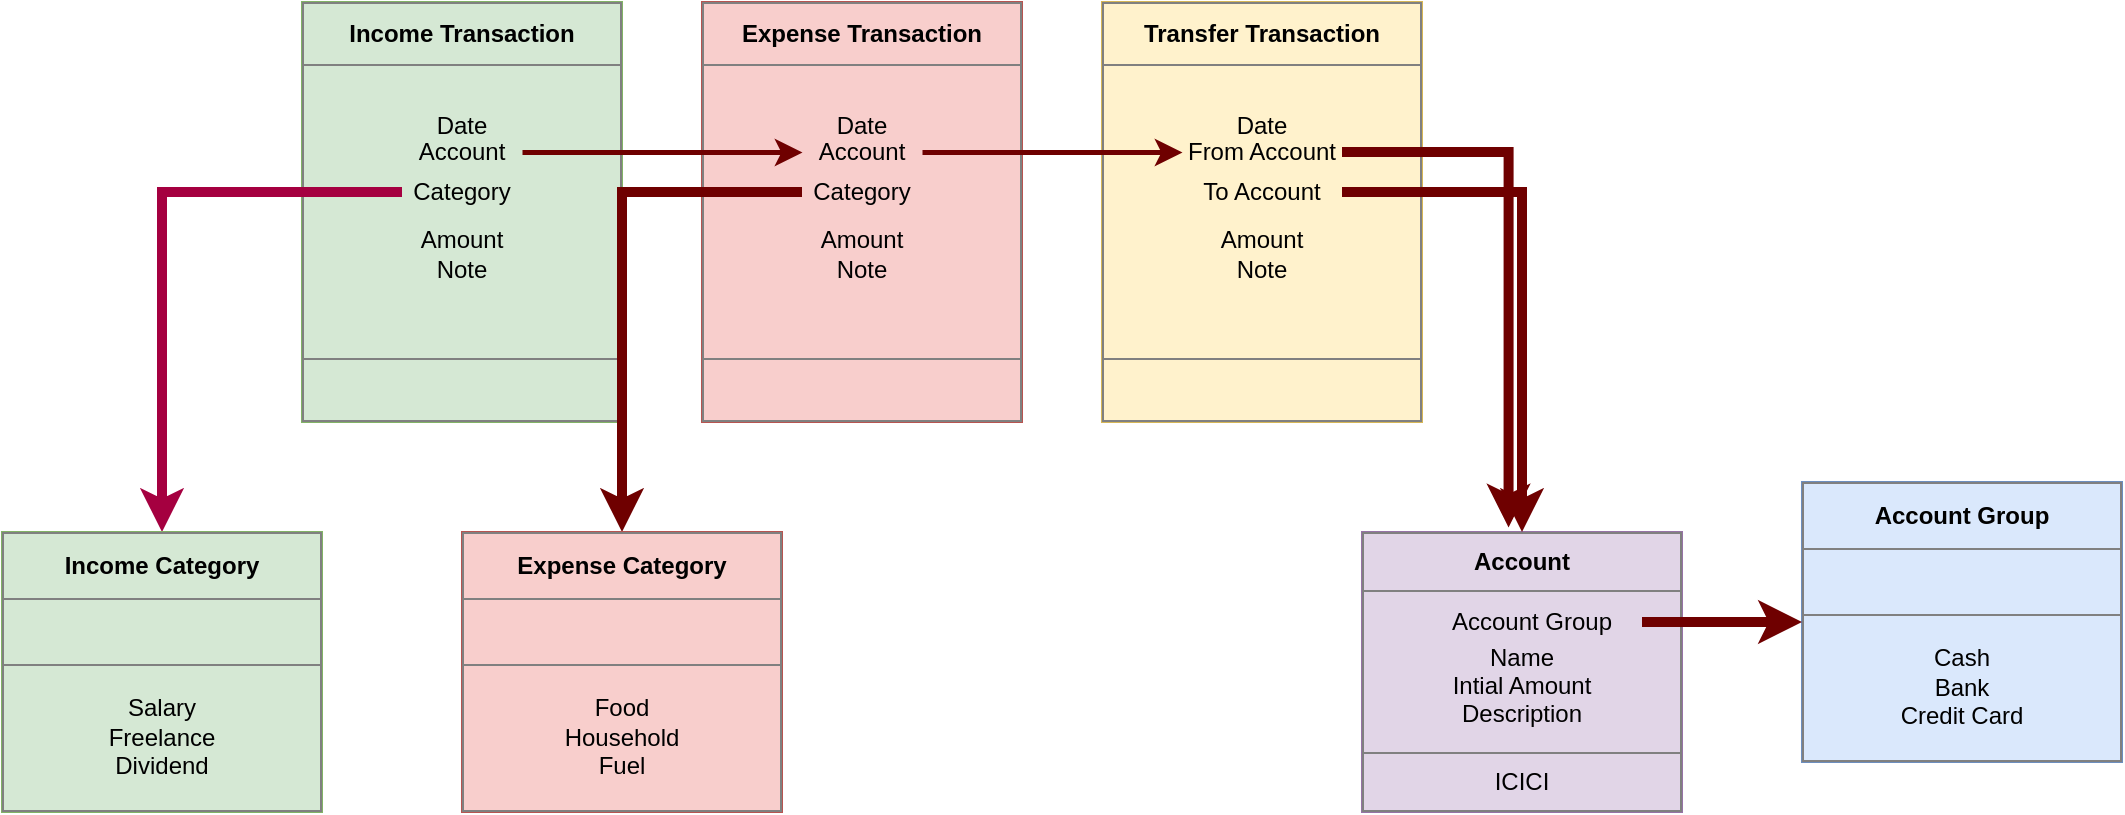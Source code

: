 <mxfile version="15.8.4" type="device"><diagram id="9UyA0YPQasOydrw2CI0v" name="Page-1"><mxGraphModel dx="1483" dy="927" grid="1" gridSize="10" guides="1" tooltips="1" connect="1" arrows="1" fold="1" page="1" pageScale="1" pageWidth="850" pageHeight="1100" math="0" shadow="0"><root><mxCell id="0"/><mxCell id="1" parent="0"/><mxCell id="e0cGzcU9_EBwbaJRPb5s-1" value="&lt;table border=&quot;1&quot; width=&quot;100%&quot; cellpadding=&quot;4&quot; style=&quot;width: 100% ; height: 100% ; border-collapse: collapse&quot;&gt;&lt;tbody&gt;&lt;tr&gt;&lt;th align=&quot;center&quot;&gt;&lt;b&gt;Account Group&lt;/b&gt;&lt;/th&gt;&lt;/tr&gt;&lt;tr&gt;&lt;td align=&quot;center&quot;&gt;&lt;br&gt;&lt;/td&gt;&lt;/tr&gt;&lt;tr&gt;&lt;td align=&quot;center&quot;&gt;Cash&lt;br&gt;Bank&lt;br&gt;Credit Card&lt;/td&gt;&lt;/tr&gt;&lt;/tbody&gt;&lt;/table&gt;" style="text;html=1;strokeColor=#6c8ebf;fillColor=#dae8fc;overflow=fill;" vertex="1" parent="1"><mxGeometry x="940" y="350" width="160" height="140" as="geometry"/></mxCell><mxCell id="e0cGzcU9_EBwbaJRPb5s-2" value="&lt;table border=&quot;1&quot; width=&quot;100%&quot; cellpadding=&quot;4&quot; style=&quot;width: 100% ; height: 100% ; border-collapse: collapse&quot;&gt;&lt;tbody&gt;&lt;tr&gt;&lt;th align=&quot;center&quot;&gt;&lt;b&gt;Account&lt;/b&gt;&lt;/th&gt;&lt;/tr&gt;&lt;tr&gt;&lt;td align=&quot;center&quot;&gt;&lt;br&gt;Name&lt;br&gt;Intial Amount&lt;br&gt;Description&lt;/td&gt;&lt;/tr&gt;&lt;tr&gt;&lt;td align=&quot;center&quot;&gt;ICICI&lt;/td&gt;&lt;/tr&gt;&lt;/tbody&gt;&lt;/table&gt;" style="text;html=1;strokeColor=#9673a6;fillColor=#e1d5e7;overflow=fill;" vertex="1" parent="1"><mxGeometry x="720" y="375" width="160" height="140" as="geometry"/></mxCell><mxCell id="e0cGzcU9_EBwbaJRPb5s-5" style="edgeStyle=orthogonalEdgeStyle;rounded=0;orthogonalLoop=1;jettySize=auto;html=1;entryX=0;entryY=0.5;entryDx=0;entryDy=0;fillColor=#a20025;strokeColor=#6F0000;strokeWidth=5;" edge="1" parent="1" source="e0cGzcU9_EBwbaJRPb5s-4" target="e0cGzcU9_EBwbaJRPb5s-1"><mxGeometry relative="1" as="geometry"/></mxCell><mxCell id="e0cGzcU9_EBwbaJRPb5s-4" value="Account Group" style="text;html=1;strokeColor=none;fillColor=none;align=center;verticalAlign=middle;whiteSpace=wrap;rounded=0;" vertex="1" parent="1"><mxGeometry x="750" y="405" width="110" height="30" as="geometry"/></mxCell><mxCell id="e0cGzcU9_EBwbaJRPb5s-6" value="&lt;table border=&quot;1&quot; width=&quot;100%&quot; cellpadding=&quot;4&quot; style=&quot;width: 100% ; height: 100% ; border-collapse: collapse&quot;&gt;&lt;tbody&gt;&lt;tr&gt;&lt;th align=&quot;center&quot;&gt;Income Transaction&lt;/th&gt;&lt;/tr&gt;&lt;tr&gt;&lt;td align=&quot;center&quot;&gt;Date&lt;br&gt;&lt;br&gt;&lt;br&gt;&lt;br&gt;Amount&lt;br&gt;Note&lt;br&gt;&lt;br&gt;&lt;/td&gt;&lt;/tr&gt;&lt;tr&gt;&lt;td align=&quot;center&quot;&gt;&lt;br&gt;&lt;/td&gt;&lt;/tr&gt;&lt;/tbody&gt;&lt;/table&gt;" style="text;html=1;strokeColor=#82b366;fillColor=#d5e8d4;overflow=fill;" vertex="1" parent="1"><mxGeometry x="190" y="110" width="160" height="210" as="geometry"/></mxCell><mxCell id="e0cGzcU9_EBwbaJRPb5s-8" value="Account" style="text;html=1;strokeColor=none;fillColor=none;align=center;verticalAlign=middle;whiteSpace=wrap;rounded=0;" vertex="1" parent="1"><mxGeometry x="240" y="170" width="60" height="30" as="geometry"/></mxCell><mxCell id="e0cGzcU9_EBwbaJRPb5s-26" style="edgeStyle=orthogonalEdgeStyle;rounded=0;orthogonalLoop=1;jettySize=auto;html=1;entryX=0.5;entryY=0;entryDx=0;entryDy=0;fillColor=#d80073;strokeColor=#A50040;strokeWidth=5;" edge="1" parent="1" source="e0cGzcU9_EBwbaJRPb5s-9" target="e0cGzcU9_EBwbaJRPb5s-23"><mxGeometry relative="1" as="geometry"/></mxCell><mxCell id="e0cGzcU9_EBwbaJRPb5s-9" value="Category" style="text;html=1;strokeColor=none;fillColor=none;align=center;verticalAlign=middle;whiteSpace=wrap;rounded=0;" vertex="1" parent="1"><mxGeometry x="240" y="190" width="60" height="30" as="geometry"/></mxCell><mxCell id="e0cGzcU9_EBwbaJRPb5s-11" value="&lt;table border=&quot;1&quot; width=&quot;100%&quot; cellpadding=&quot;4&quot; style=&quot;width: 100% ; height: 100% ; border-collapse: collapse&quot;&gt;&lt;tbody&gt;&lt;tr&gt;&lt;th align=&quot;center&quot;&gt;Expense Transaction&lt;/th&gt;&lt;/tr&gt;&lt;tr&gt;&lt;td align=&quot;center&quot;&gt;Date&lt;br&gt;&lt;br&gt;&lt;br&gt;&lt;br&gt;Amount&lt;br&gt;Note&lt;br&gt;&lt;br&gt;&lt;/td&gt;&lt;/tr&gt;&lt;tr&gt;&lt;td align=&quot;center&quot;&gt;&lt;br&gt;&lt;/td&gt;&lt;/tr&gt;&lt;/tbody&gt;&lt;/table&gt;" style="text;html=1;strokeColor=#b85450;fillColor=#f8cecc;overflow=fill;" vertex="1" parent="1"><mxGeometry x="390" y="110" width="160" height="210" as="geometry"/></mxCell><mxCell id="e0cGzcU9_EBwbaJRPb5s-12" value="Account" style="text;html=1;strokeColor=none;fillColor=none;align=center;verticalAlign=middle;whiteSpace=wrap;rounded=0;" vertex="1" parent="1"><mxGeometry x="440" y="170" width="60" height="30" as="geometry"/></mxCell><mxCell id="e0cGzcU9_EBwbaJRPb5s-29" style="edgeStyle=orthogonalEdgeStyle;rounded=0;orthogonalLoop=1;jettySize=auto;html=1;entryX=0.5;entryY=0;entryDx=0;entryDy=0;fillColor=#a20025;strokeColor=#6F0000;strokeWidth=5;" edge="1" parent="1" source="e0cGzcU9_EBwbaJRPb5s-13" target="e0cGzcU9_EBwbaJRPb5s-27"><mxGeometry relative="1" as="geometry"/></mxCell><mxCell id="e0cGzcU9_EBwbaJRPb5s-13" value="Category" style="text;html=1;strokeColor=none;fillColor=none;align=center;verticalAlign=middle;whiteSpace=wrap;rounded=0;" vertex="1" parent="1"><mxGeometry x="440" y="190" width="60" height="30" as="geometry"/></mxCell><mxCell id="e0cGzcU9_EBwbaJRPb5s-14" value="&lt;table border=&quot;1&quot; width=&quot;100%&quot; cellpadding=&quot;4&quot; style=&quot;width: 100% ; height: 100% ; border-collapse: collapse&quot;&gt;&lt;tbody&gt;&lt;tr&gt;&lt;th align=&quot;center&quot;&gt;Transfer Transaction&lt;/th&gt;&lt;/tr&gt;&lt;tr&gt;&lt;td align=&quot;center&quot;&gt;Date&lt;br&gt;&lt;br&gt;&lt;br&gt;&lt;br&gt;Amount&lt;br&gt;Note&lt;br&gt;&lt;br&gt;&lt;/td&gt;&lt;/tr&gt;&lt;tr&gt;&lt;td align=&quot;center&quot;&gt;&lt;br&gt;&lt;/td&gt;&lt;/tr&gt;&lt;/tbody&gt;&lt;/table&gt;" style="text;html=1;strokeColor=#d6b656;fillColor=#fff2cc;overflow=fill;" vertex="1" parent="1"><mxGeometry x="590" y="110" width="160" height="210" as="geometry"/></mxCell><mxCell id="e0cGzcU9_EBwbaJRPb5s-21" style="edgeStyle=orthogonalEdgeStyle;rounded=0;orthogonalLoop=1;jettySize=auto;html=1;entryX=0.458;entryY=-0.016;entryDx=0;entryDy=0;entryPerimeter=0;fillColor=#a20025;strokeColor=#6F0000;strokeWidth=5;" edge="1" parent="1" source="e0cGzcU9_EBwbaJRPb5s-15" target="e0cGzcU9_EBwbaJRPb5s-2"><mxGeometry relative="1" as="geometry"><Array as="points"><mxPoint x="793" y="185"/></Array></mxGeometry></mxCell><mxCell id="e0cGzcU9_EBwbaJRPb5s-15" value="From Account" style="text;html=1;strokeColor=none;fillColor=none;align=center;verticalAlign=middle;whiteSpace=wrap;rounded=0;" vertex="1" parent="1"><mxGeometry x="630" y="170" width="80" height="30" as="geometry"/></mxCell><mxCell id="e0cGzcU9_EBwbaJRPb5s-22" style="edgeStyle=orthogonalEdgeStyle;rounded=0;orthogonalLoop=1;jettySize=auto;html=1;entryX=0.5;entryY=0;entryDx=0;entryDy=0;fillColor=#a20025;strokeColor=#6F0000;strokeWidth=5;" edge="1" parent="1" source="e0cGzcU9_EBwbaJRPb5s-16" target="e0cGzcU9_EBwbaJRPb5s-2"><mxGeometry relative="1" as="geometry"/></mxCell><mxCell id="e0cGzcU9_EBwbaJRPb5s-16" value="To Account" style="text;html=1;strokeColor=none;fillColor=none;align=center;verticalAlign=middle;whiteSpace=wrap;rounded=0;" vertex="1" parent="1"><mxGeometry x="630" y="190" width="80" height="30" as="geometry"/></mxCell><mxCell id="e0cGzcU9_EBwbaJRPb5s-23" value="&lt;table border=&quot;1&quot; width=&quot;100%&quot; cellpadding=&quot;4&quot; style=&quot;width: 100% ; height: 100% ; border-collapse: collapse&quot;&gt;&lt;tbody&gt;&lt;tr&gt;&lt;th align=&quot;center&quot;&gt;Income Category&lt;/th&gt;&lt;/tr&gt;&lt;tr&gt;&lt;td align=&quot;center&quot;&gt;&lt;br&gt;&lt;/td&gt;&lt;/tr&gt;&lt;tr&gt;&lt;td align=&quot;center&quot;&gt;Salary&lt;br&gt;Freelance&lt;br&gt;Dividend&lt;/td&gt;&lt;/tr&gt;&lt;/tbody&gt;&lt;/table&gt;" style="text;html=1;strokeColor=#82b366;fillColor=#d5e8d4;overflow=fill;" vertex="1" parent="1"><mxGeometry x="40" y="375" width="160" height="140" as="geometry"/></mxCell><mxCell id="e0cGzcU9_EBwbaJRPb5s-27" value="&lt;table border=&quot;1&quot; width=&quot;100%&quot; cellpadding=&quot;4&quot; style=&quot;width: 100% ; height: 100% ; border-collapse: collapse&quot;&gt;&lt;tbody&gt;&lt;tr&gt;&lt;th align=&quot;center&quot;&gt;Expense Category&lt;/th&gt;&lt;/tr&gt;&lt;tr&gt;&lt;td align=&quot;center&quot;&gt;&lt;br&gt;&lt;/td&gt;&lt;/tr&gt;&lt;tr&gt;&lt;td align=&quot;center&quot;&gt;Food&lt;br&gt;Household&lt;br&gt;Fuel&lt;/td&gt;&lt;/tr&gt;&lt;/tbody&gt;&lt;/table&gt;" style="text;html=1;strokeColor=#b85450;fillColor=#f8cecc;overflow=fill;" vertex="1" parent="1"><mxGeometry x="270" y="375" width="160" height="140" as="geometry"/></mxCell><mxCell id="e0cGzcU9_EBwbaJRPb5s-17" style="edgeStyle=orthogonalEdgeStyle;rounded=0;orthogonalLoop=1;jettySize=auto;html=1;entryX=0;entryY=0.5;entryDx=0;entryDy=0;fillColor=#a20025;strokeColor=#6F0000;strokeWidth=2.5;" edge="1" parent="1" source="e0cGzcU9_EBwbaJRPb5s-8" target="e0cGzcU9_EBwbaJRPb5s-12"><mxGeometry relative="1" as="geometry"/></mxCell><mxCell id="e0cGzcU9_EBwbaJRPb5s-20" style="edgeStyle=orthogonalEdgeStyle;rounded=0;orthogonalLoop=1;jettySize=auto;html=1;entryX=0;entryY=0.5;entryDx=0;entryDy=0;fillColor=#a20025;strokeColor=#6F0000;strokeWidth=2.5;" edge="1" parent="1" source="e0cGzcU9_EBwbaJRPb5s-12" target="e0cGzcU9_EBwbaJRPb5s-15"><mxGeometry relative="1" as="geometry"/></mxCell></root></mxGraphModel></diagram></mxfile>